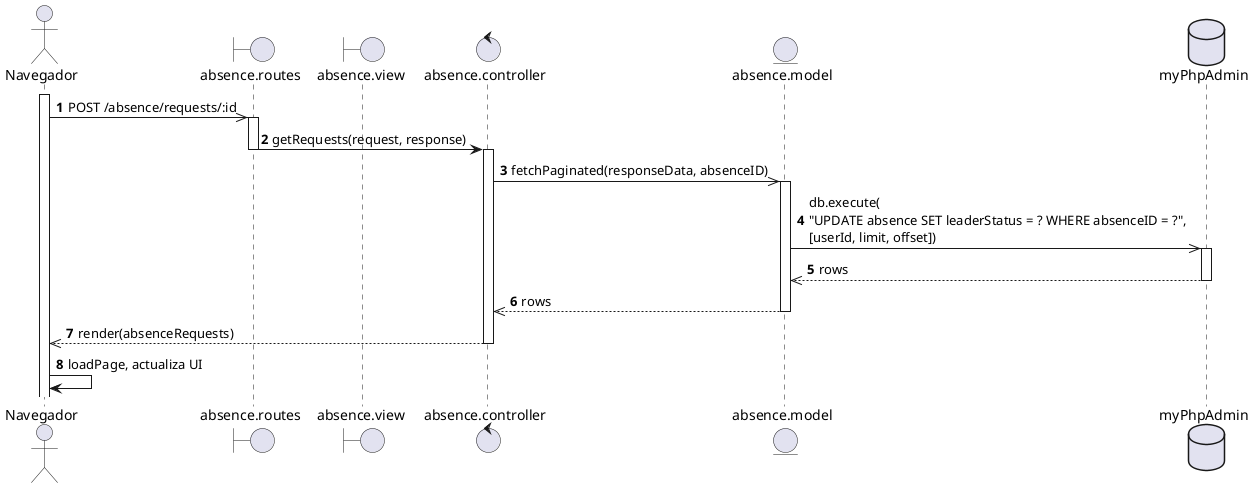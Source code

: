 @startuml CU018 - Líder registra respuesta hacia ausencia de colaborador - Diagrama de secuencia
actor Navegador
boundary "absence.routes" as Routes
boundary "absence.view" as View
control "absence.controller" as Controller
entity "absence.model" as Model
database "myPhpAdmin" as DB

autonumber

' El Navegador envía la petición AJAX para registrar la respuesta a la ausencia
activate Navegador
Navegador ->> Routes: POST /absence/requests/:id

activate Routes
Routes -> Controller: getRequests(request, response)
deactivate Routes
activate Controller

' El controlador invoca al modelo para actualizar la respuesta de la ausencia
Controller ->> Model: fetchPaginated(responseData, absenceID)
activate Model

' El modelo ejecuta la consulta en la base de datos
Model ->> DB: db.execute(\n"UPDATE absence SET leaderStatus = ? WHERE absenceID = ?", \n[userId, limit, offset])
activate DB
DB -->> Model: rows
deactivate DB

Model -->> Controller: rows
deactivate Model

' El controlador procesa el resultado y prepara la respuesta para la vista (AJAX JSON o fragmento HTML)
Controller -->> Navegador: render(absenceRequests)
deactivate Controller


' El Navegador procesa la respuesta y actualiza la interfaz
Navegador -> Navegador: loadPage, actualiza UI

@enduml